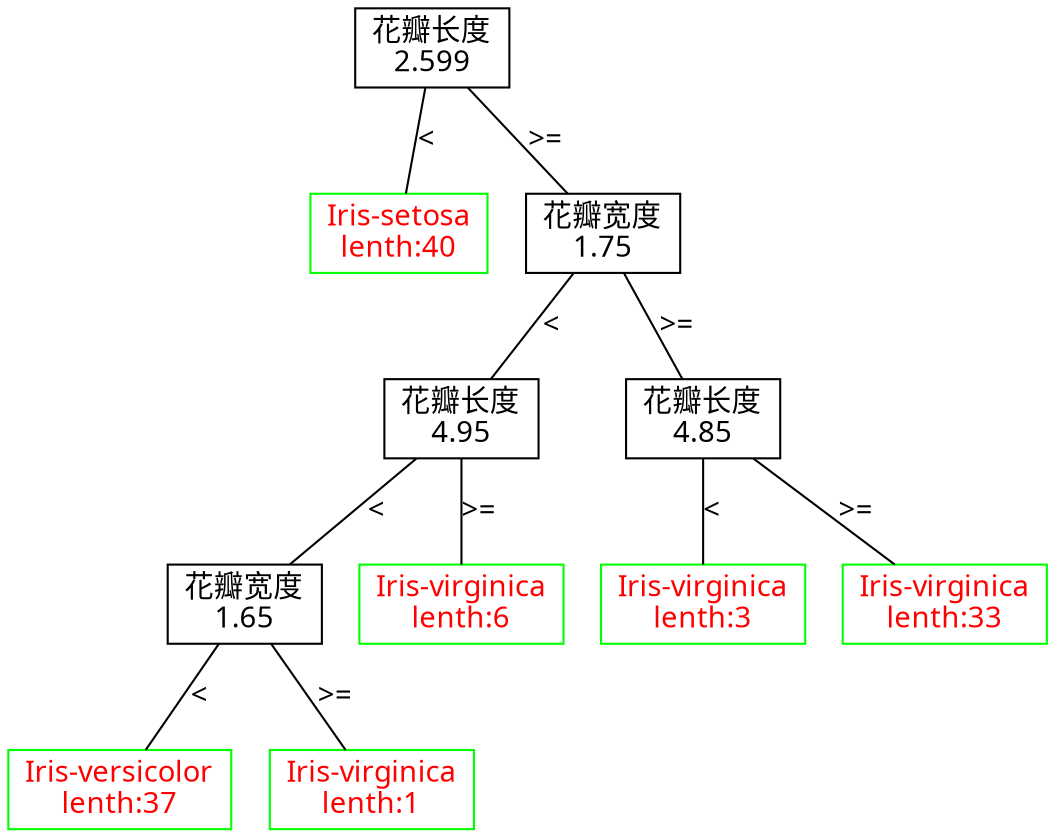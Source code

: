 graph pic{
edge [fontname="Microsoft YaHei"];

node [shape=box, fontname="Microsoft YaHei"];{
    //定义节点关系
    1--2[label="<"];
    1--3[label=">="];
   3--6[label="<"]; 
   3--7[label=">="];
   6--12[label="<"];
   6--13[label=">="];
   7--14[label="<"];
   7--15[label=">="];
   12--24[label="<"];
   12--25[label=">="];
   //定义节点属性
   1[label="花瓣长度\n2.599"];
   6[label="花瓣长度\n4.95"];
   7[label="花瓣长度\n4.85"];
   14[label="花萼长度\n5.95"];
   3[label="花瓣宽度\n1.75"];
   12[label="花瓣宽度\n1.65"];
   13[label="花瓣宽度\n1.55"];
   2[label="Iris-setosa\nlenth:40",color=green,fontcolor=red];
   24[label="Iris-versicolor\nlenth:37",color=green,fontcolor=red];
   14[label="Iris-virginica\nlenth:3",color=green,fontcolor=red];
   15[label="Iris-virginica\nlenth:33",color=green,fontcolor=red];
   25[label="Iris-virginica\nlenth:1",color=green,fontcolor=red];
   13[label="Iris-virginica\nlenth:6",color=green,fontcolor=red];

   }
    }